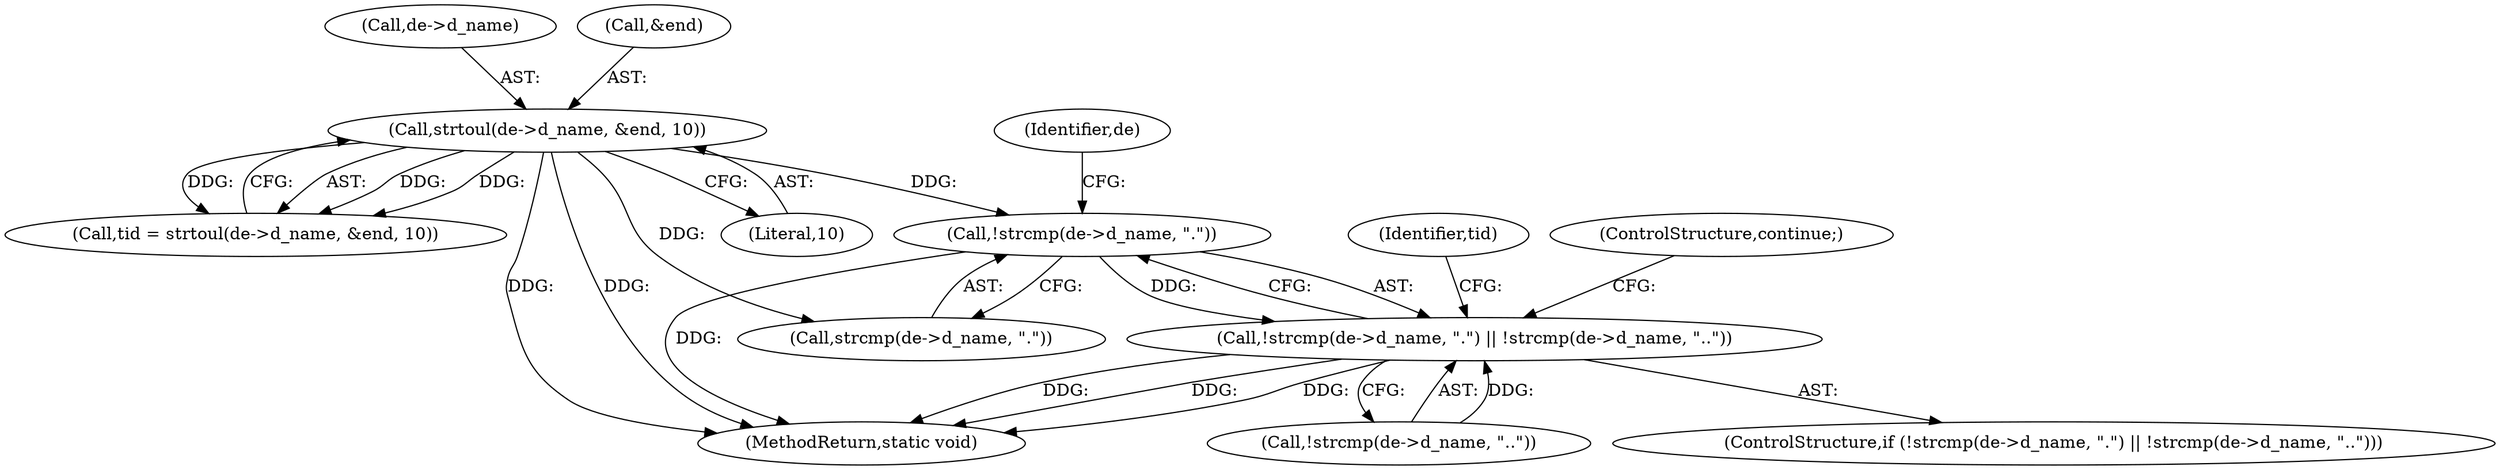 digraph "0_Android_d7603583f90c2bc6074a4ee2886bd28082d7c65b@API" {
"1000138" [label="(Call,!strcmp(de->d_name, \".\"))"];
"1000156" [label="(Call,strtoul(de->d_name, &end, 10))"];
"1000137" [label="(Call,!strcmp(de->d_name, \".\") || !strcmp(de->d_name, \"..\"))"];
"1000157" [label="(Call,de->d_name)"];
"1000154" [label="(Call,tid = strtoul(de->d_name, &end, 10))"];
"1000144" [label="(Call,!strcmp(de->d_name, \"..\"))"];
"1000139" [label="(Call,strcmp(de->d_name, \".\"))"];
"1000155" [label="(Identifier,tid)"];
"1000151" [label="(ControlStructure,continue;)"];
"1000191" [label="(MethodReturn,static void)"];
"1000137" [label="(Call,!strcmp(de->d_name, \".\") || !strcmp(de->d_name, \"..\"))"];
"1000162" [label="(Literal,10)"];
"1000156" [label="(Call,strtoul(de->d_name, &end, 10))"];
"1000136" [label="(ControlStructure,if (!strcmp(de->d_name, \".\") || !strcmp(de->d_name, \"..\")))"];
"1000138" [label="(Call,!strcmp(de->d_name, \".\"))"];
"1000147" [label="(Identifier,de)"];
"1000160" [label="(Call,&end)"];
"1000138" -> "1000137"  [label="AST: "];
"1000138" -> "1000139"  [label="CFG: "];
"1000139" -> "1000138"  [label="AST: "];
"1000147" -> "1000138"  [label="CFG: "];
"1000137" -> "1000138"  [label="CFG: "];
"1000138" -> "1000191"  [label="DDG: "];
"1000138" -> "1000137"  [label="DDG: "];
"1000156" -> "1000138"  [label="DDG: "];
"1000156" -> "1000154"  [label="AST: "];
"1000156" -> "1000162"  [label="CFG: "];
"1000157" -> "1000156"  [label="AST: "];
"1000160" -> "1000156"  [label="AST: "];
"1000162" -> "1000156"  [label="AST: "];
"1000154" -> "1000156"  [label="CFG: "];
"1000156" -> "1000191"  [label="DDG: "];
"1000156" -> "1000191"  [label="DDG: "];
"1000156" -> "1000139"  [label="DDG: "];
"1000156" -> "1000154"  [label="DDG: "];
"1000156" -> "1000154"  [label="DDG: "];
"1000156" -> "1000154"  [label="DDG: "];
"1000137" -> "1000136"  [label="AST: "];
"1000137" -> "1000144"  [label="CFG: "];
"1000144" -> "1000137"  [label="AST: "];
"1000151" -> "1000137"  [label="CFG: "];
"1000155" -> "1000137"  [label="CFG: "];
"1000137" -> "1000191"  [label="DDG: "];
"1000137" -> "1000191"  [label="DDG: "];
"1000137" -> "1000191"  [label="DDG: "];
"1000144" -> "1000137"  [label="DDG: "];
}
